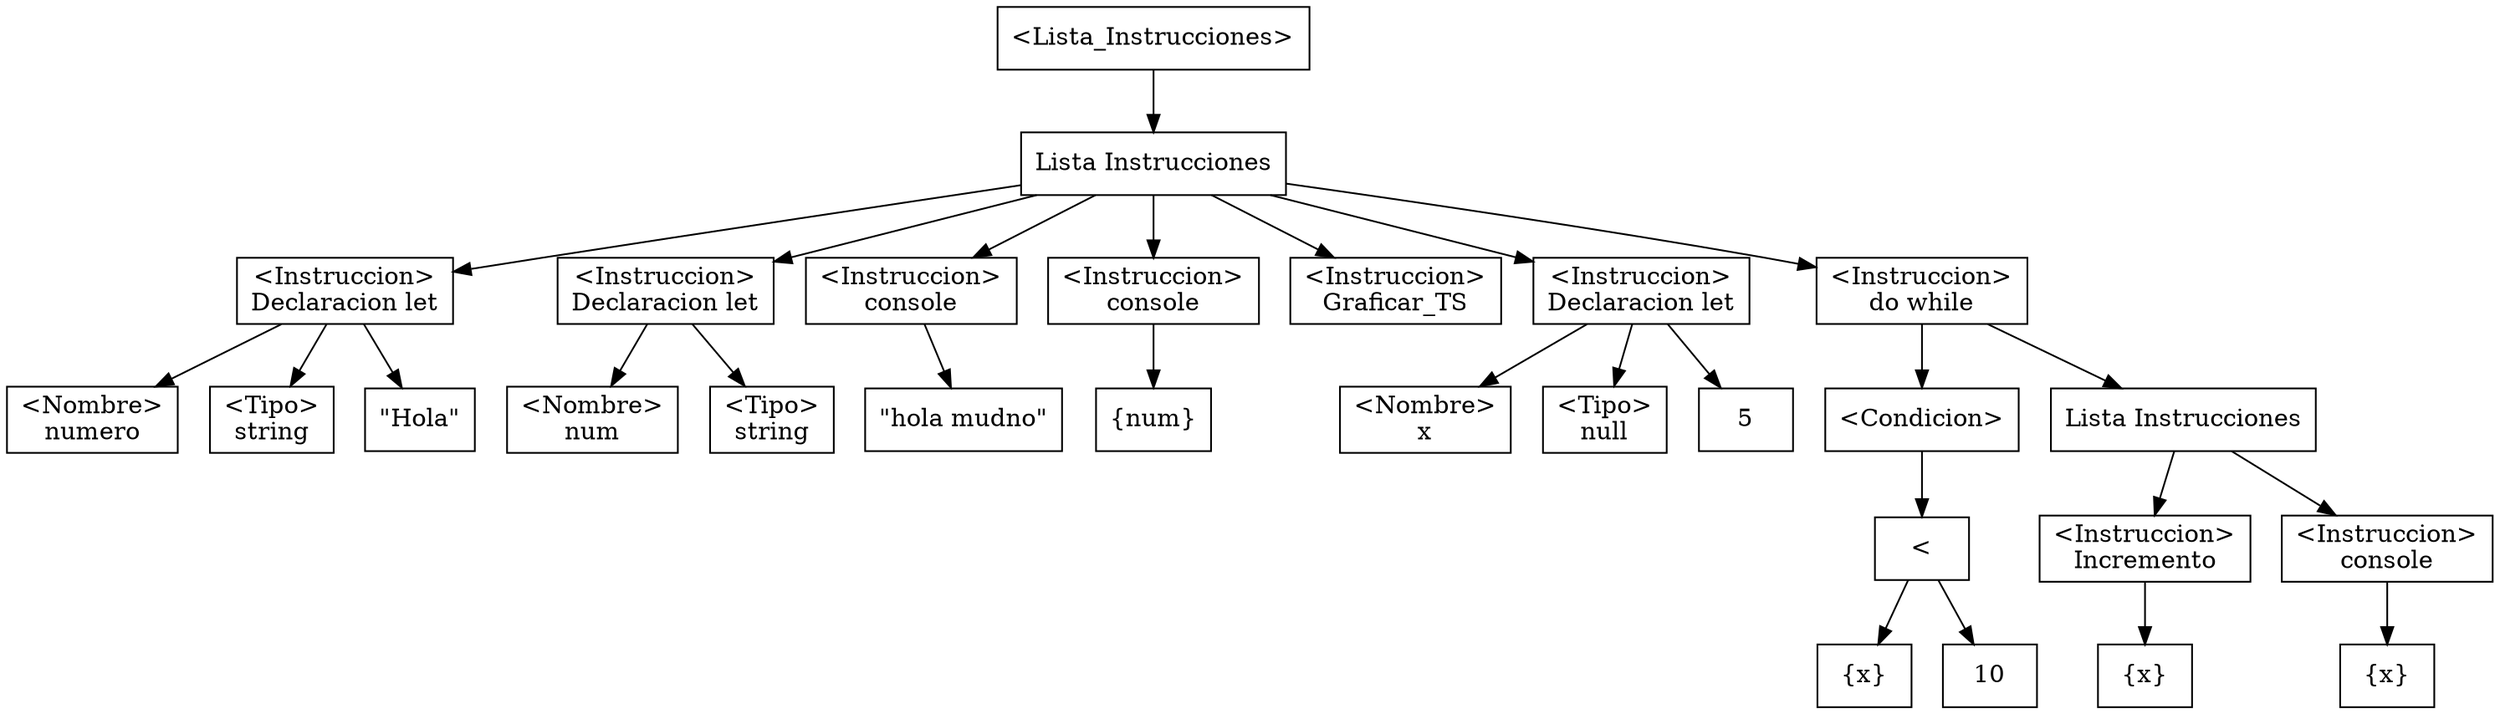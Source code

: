 digraph G {
node[shape=box];nodeOriginal[label="<\Lista_Instrucciones\>"];
        node_1_1_[label="Lista Instrucciones"];        
        node_1_1_->node_3_5_;
        node_3_5_[label="\<Instruccion\>\nDeclaracion let"];
        node_3_5_1[label="\<Nombre\>\nnumero"];
        node_3_5_2[label="\<Tipo\>\nstring"];
        node_3_5_->node_3_5_1
        node_3_5_->node_3_5_2
        node_3_5_->
        node_3_29_;
        node_3_29_[label="\"Hola\""];node_1_1_->node_4_5_;
        node_4_5_[label="\<Instruccion\>\nDeclaracion let"];
        node_4_5_1[label="\<Nombre\>\nnum"];
        node_4_5_2[label="\<Tipo\>\nstring"];
        node_4_5_->node_4_5_1
        node_4_5_->node_4_5_2
        node_1_1_->node_5_5_;
        node_5_5_[label="\<Instruccion\>\nconsole"];node_5_5_->
        node_5_28_;
        node_5_28_[label="\"hola mudno\""];node_1_1_->node_6_5_;
        node_6_5_[label="\<Instruccion\>\nconsole"];node_6_5_->
        node_6_17_;
        node_6_17_[label="{num}"];
        node_1_1_->node_7_5_;node_7_5_[label="\<Instruccion\>\nGraficar_TS"];node_1_1_->node_9_5_;
        node_9_5_[label="\<Instruccion\>\nDeclaracion let"];
        node_9_5_1[label="\<Nombre\>\nx"];
        node_9_5_2[label="\<Tipo\>\nnull"];
        node_9_5_->node_9_5_1
        node_9_5_->node_9_5_2
        node_9_5_->
        node_9_11_;
        node_9_11_[label="5"];node_1_1_->node_11_5_;
        node_11_5_[label="\<Instruccion\>\ndo while"];
        node_11_5_1[label="\<Condicion\>"];
        node_11_5_->node_11_5_1;
        node_11_5_1->
        node_14_14_;
        node_14_14_[label="\<"];
        node_14_14_->
        node_14_13_;
        node_14_13_[label="{x}"];
        
        node_14_14_->
        node_14_15_;
        node_14_15_[label="10"];
        
        node_11_5_->node_11_7_;        
        
        node_11_7_[label="Lista Instrucciones"];        
        node_11_7_->node_12_9_;
        node_12_9_[label="\<Instruccion\>\nIncremento"];
        node_12_9_1[label="{x}"];
        node_12_9_->node_12_9_1;
        node_11_7_->node_13_9_;
        node_13_9_[label="\<Instruccion\>\nconsole"];node_13_9_->
        node_13_21_;
        node_13_21_[label="{x}"];
        nodeOriginal->node_1_1_;
}